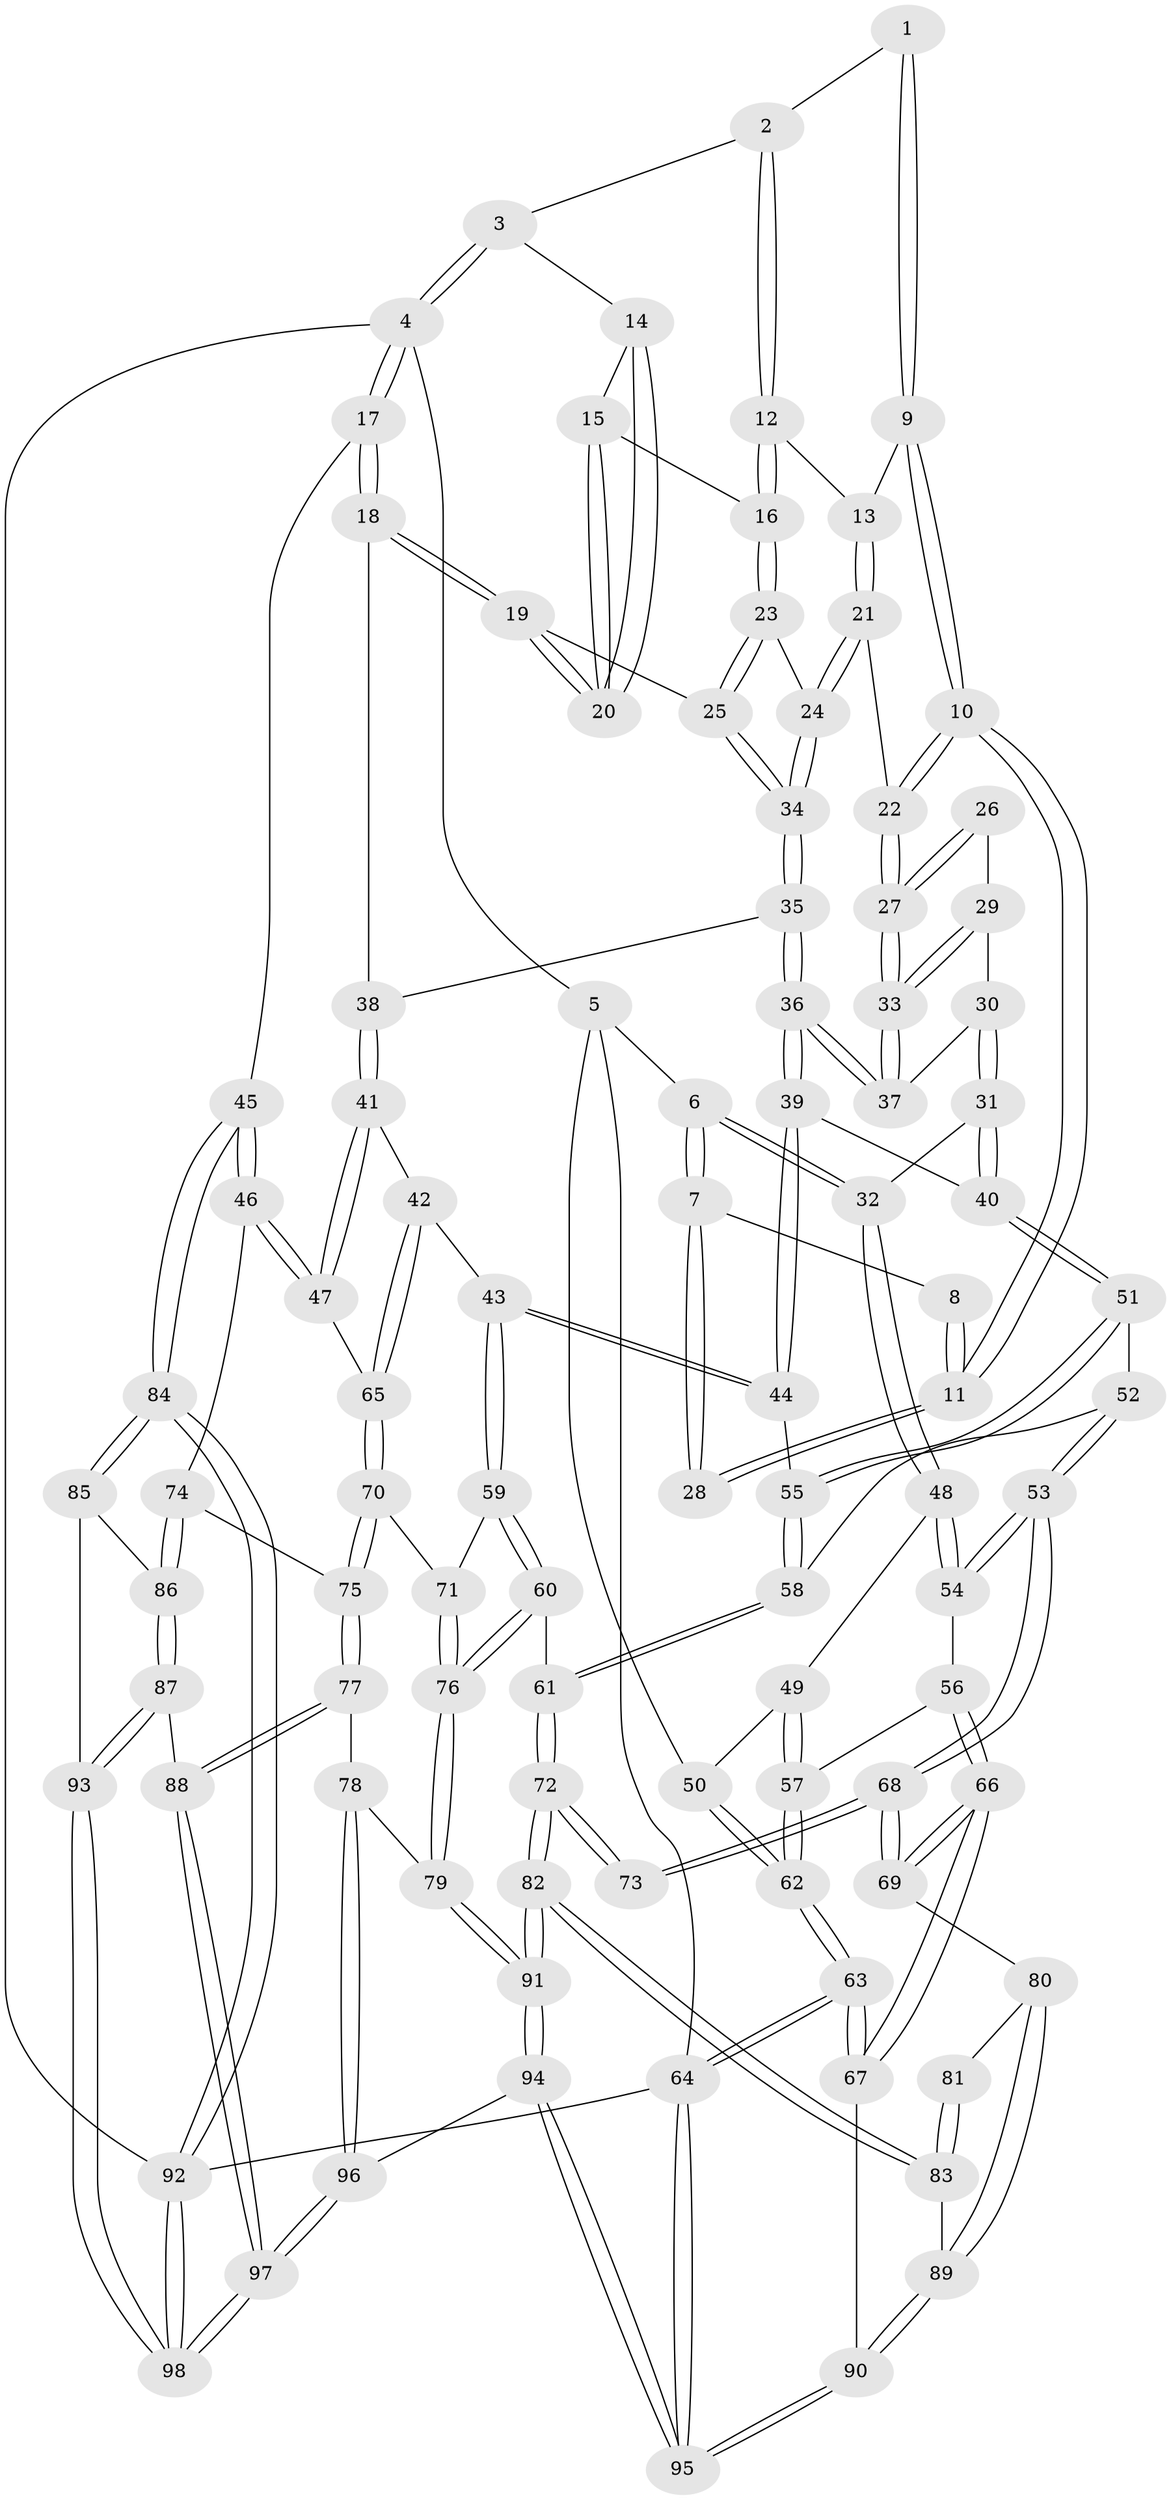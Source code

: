 // Generated by graph-tools (version 1.1) at 2025/03/03/09/25 03:03:18]
// undirected, 98 vertices, 242 edges
graph export_dot {
graph [start="1"]
  node [color=gray90,style=filled];
  1 [pos="+0.7034718390085042+0"];
  2 [pos="+0.8035717174454422+0"];
  3 [pos="+1+0"];
  4 [pos="+1+0"];
  5 [pos="+0+0"];
  6 [pos="+0+0"];
  7 [pos="+0.03084269872918839+0"];
  8 [pos="+0.44819603857252355+0"];
  9 [pos="+0.6035010357426472+0.06477615050208817"];
  10 [pos="+0.5393920829075864+0.13846066431697532"];
  11 [pos="+0.5228325523753082+0.11234117802579865"];
  12 [pos="+0.7433079136226532+0.05465002331124046"];
  13 [pos="+0.7309136916953318+0.07102619705983174"];
  14 [pos="+0.9528881199666616+0"];
  15 [pos="+0.851664697831221+0.10139544137727148"];
  16 [pos="+0.8321193713171254+0.11968990542496082"];
  17 [pos="+1+0.3289160479781409"];
  18 [pos="+1+0.26517214526515903"];
  19 [pos="+0.9608441896431401+0.21864989305685603"];
  20 [pos="+0.9435588858210213+0.15370058641782172"];
  21 [pos="+0.7092477403079622+0.17133140704054078"];
  22 [pos="+0.5399518939659008+0.1603132604603316"];
  23 [pos="+0.824605935870541+0.15816019870390843"];
  24 [pos="+0.7528603484363844+0.21333675006129207"];
  25 [pos="+0.9564351992522537+0.2180482130830497"];
  26 [pos="+0.2680892865110839+0.07084209341333615"];
  27 [pos="+0.5307606476558256+0.1771227536200702"];
  28 [pos="+0.224085081062166+0"];
  29 [pos="+0.29383134460406773+0.16093365942165652"];
  30 [pos="+0.27198153393976215+0.2612937510342459"];
  31 [pos="+0.21400214967397832+0.38209970964845164"];
  32 [pos="+0.20102184749144855+0.3818675447951195"];
  33 [pos="+0.510299935879047+0.23458360597678424"];
  34 [pos="+0.7606330656883062+0.2693800670709255"];
  35 [pos="+0.7439148475503089+0.3741579385083478"];
  36 [pos="+0.5255842841023424+0.37391757769121625"];
  37 [pos="+0.5100889913374717+0.24239338840104677"];
  38 [pos="+0.7587701495550954+0.38723329755356384"];
  39 [pos="+0.5117096905459418+0.39160055780506464"];
  40 [pos="+0.28035854292489465+0.4204420053240496"];
  41 [pos="+0.7949169836796091+0.4590807965524288"];
  42 [pos="+0.5796768490712145+0.5918160264085229"];
  43 [pos="+0.5590538418140101+0.5893208578178614"];
  44 [pos="+0.5263096684217283+0.5079789061011388"];
  45 [pos="+1+0.5804935474842595"];
  46 [pos="+1+0.5920114613026014"];
  47 [pos="+0.8661988520896463+0.5479555162814922"];
  48 [pos="+0.15332449779424356+0.41642706570191823"];
  49 [pos="+0+0.45812296704087213"];
  50 [pos="+0+0.4441381150308541"];
  51 [pos="+0.2895024871320962+0.49374506731184703"];
  52 [pos="+0.2863223667412399+0.5109183792653031"];
  53 [pos="+0.23525454925880238+0.6710100870941993"];
  54 [pos="+0.13391029249351732+0.6139717376811353"];
  55 [pos="+0.3913098752390856+0.5822743527620629"];
  56 [pos="+0.0756465892842003+0.6320372333705745"];
  57 [pos="+0.07370332885950528+0.6315598762704101"];
  58 [pos="+0.3841394047977579+0.6765092924720769"];
  59 [pos="+0.5395619084414293+0.6327577978618897"];
  60 [pos="+0.4618052467612575+0.7413498521461492"];
  61 [pos="+0.3896567396138552+0.7531272320790212"];
  62 [pos="+0+0.7416985493087808"];
  63 [pos="+0+0.8995448167879811"];
  64 [pos="+0+1"];
  65 [pos="+0.7527471262818234+0.6611582725526614"];
  66 [pos="+0.10153872566532161+0.8172207486726938"];
  67 [pos="+0.06982161489235225+0.8428587680128775"];
  68 [pos="+0.2573444213023553+0.7233639978750473"];
  69 [pos="+0.1768081778878878+0.7892861876187836"];
  70 [pos="+0.7449939026219532+0.7169735862955231"];
  71 [pos="+0.6657801662149533+0.7507707422649462"];
  72 [pos="+0.385499523130311+0.7553452540083263"];
  73 [pos="+0.34513219480330803+0.74664671117505"];
  74 [pos="+0.9392466580033219+0.7811803203444243"];
  75 [pos="+0.7860165708311511+0.7947754650503791"];
  76 [pos="+0.5773979812539669+0.8351589511146236"];
  77 [pos="+0.7669380646945603+0.8771974196543103"];
  78 [pos="+0.6057271042619632+0.8870044335358617"];
  79 [pos="+0.5921301025197266+0.8771571223408796"];
  80 [pos="+0.22839988516635779+0.8739454353989001"];
  81 [pos="+0.2605148295490602+0.8718642326949955"];
  82 [pos="+0.37036904119088787+0.9179432785218786"];
  83 [pos="+0.3350619757766981+0.9111892183259568"];
  84 [pos="+1+1"];
  85 [pos="+0.9377227836120088+0.8761371703771937"];
  86 [pos="+0.9324398897952836+0.8691487883902907"];
  87 [pos="+0.855381822803373+0.909614111063686"];
  88 [pos="+0.7881449058778571+0.9137899417286538"];
  89 [pos="+0.2343890804229942+0.9052122092093465"];
  90 [pos="+0.1852192184806222+0.9939027379250512"];
  91 [pos="+0.39439580640782124+1"];
  92 [pos="+1+1"];
  93 [pos="+0.921527549732202+0.9810793873131564"];
  94 [pos="+0.35423837990469303+1"];
  95 [pos="+0.2731898941884568+1"];
  96 [pos="+0.7052000051240412+1"];
  97 [pos="+0.7628782704644571+1"];
  98 [pos="+1+1"];
  1 -- 2;
  1 -- 9;
  1 -- 9;
  2 -- 3;
  2 -- 12;
  2 -- 12;
  3 -- 4;
  3 -- 4;
  3 -- 14;
  4 -- 5;
  4 -- 17;
  4 -- 17;
  4 -- 92;
  5 -- 6;
  5 -- 50;
  5 -- 64;
  6 -- 7;
  6 -- 7;
  6 -- 32;
  6 -- 32;
  7 -- 8;
  7 -- 28;
  7 -- 28;
  8 -- 11;
  8 -- 11;
  9 -- 10;
  9 -- 10;
  9 -- 13;
  10 -- 11;
  10 -- 11;
  10 -- 22;
  10 -- 22;
  11 -- 28;
  11 -- 28;
  12 -- 13;
  12 -- 16;
  12 -- 16;
  13 -- 21;
  13 -- 21;
  14 -- 15;
  14 -- 20;
  14 -- 20;
  15 -- 16;
  15 -- 20;
  15 -- 20;
  16 -- 23;
  16 -- 23;
  17 -- 18;
  17 -- 18;
  17 -- 45;
  18 -- 19;
  18 -- 19;
  18 -- 38;
  19 -- 20;
  19 -- 20;
  19 -- 25;
  21 -- 22;
  21 -- 24;
  21 -- 24;
  22 -- 27;
  22 -- 27;
  23 -- 24;
  23 -- 25;
  23 -- 25;
  24 -- 34;
  24 -- 34;
  25 -- 34;
  25 -- 34;
  26 -- 27;
  26 -- 27;
  26 -- 29;
  27 -- 33;
  27 -- 33;
  29 -- 30;
  29 -- 33;
  29 -- 33;
  30 -- 31;
  30 -- 31;
  30 -- 37;
  31 -- 32;
  31 -- 40;
  31 -- 40;
  32 -- 48;
  32 -- 48;
  33 -- 37;
  33 -- 37;
  34 -- 35;
  34 -- 35;
  35 -- 36;
  35 -- 36;
  35 -- 38;
  36 -- 37;
  36 -- 37;
  36 -- 39;
  36 -- 39;
  38 -- 41;
  38 -- 41;
  39 -- 40;
  39 -- 44;
  39 -- 44;
  40 -- 51;
  40 -- 51;
  41 -- 42;
  41 -- 47;
  41 -- 47;
  42 -- 43;
  42 -- 65;
  42 -- 65;
  43 -- 44;
  43 -- 44;
  43 -- 59;
  43 -- 59;
  44 -- 55;
  45 -- 46;
  45 -- 46;
  45 -- 84;
  45 -- 84;
  46 -- 47;
  46 -- 47;
  46 -- 74;
  47 -- 65;
  48 -- 49;
  48 -- 54;
  48 -- 54;
  49 -- 50;
  49 -- 57;
  49 -- 57;
  50 -- 62;
  50 -- 62;
  51 -- 52;
  51 -- 55;
  51 -- 55;
  52 -- 53;
  52 -- 53;
  52 -- 58;
  53 -- 54;
  53 -- 54;
  53 -- 68;
  53 -- 68;
  54 -- 56;
  55 -- 58;
  55 -- 58;
  56 -- 57;
  56 -- 66;
  56 -- 66;
  57 -- 62;
  57 -- 62;
  58 -- 61;
  58 -- 61;
  59 -- 60;
  59 -- 60;
  59 -- 71;
  60 -- 61;
  60 -- 76;
  60 -- 76;
  61 -- 72;
  61 -- 72;
  62 -- 63;
  62 -- 63;
  63 -- 64;
  63 -- 64;
  63 -- 67;
  63 -- 67;
  64 -- 95;
  64 -- 95;
  64 -- 92;
  65 -- 70;
  65 -- 70;
  66 -- 67;
  66 -- 67;
  66 -- 69;
  66 -- 69;
  67 -- 90;
  68 -- 69;
  68 -- 69;
  68 -- 73;
  68 -- 73;
  69 -- 80;
  70 -- 71;
  70 -- 75;
  70 -- 75;
  71 -- 76;
  71 -- 76;
  72 -- 73;
  72 -- 73;
  72 -- 82;
  72 -- 82;
  74 -- 75;
  74 -- 86;
  74 -- 86;
  75 -- 77;
  75 -- 77;
  76 -- 79;
  76 -- 79;
  77 -- 78;
  77 -- 88;
  77 -- 88;
  78 -- 79;
  78 -- 96;
  78 -- 96;
  79 -- 91;
  79 -- 91;
  80 -- 81;
  80 -- 89;
  80 -- 89;
  81 -- 83;
  81 -- 83;
  82 -- 83;
  82 -- 83;
  82 -- 91;
  82 -- 91;
  83 -- 89;
  84 -- 85;
  84 -- 85;
  84 -- 92;
  84 -- 92;
  85 -- 86;
  85 -- 93;
  86 -- 87;
  86 -- 87;
  87 -- 88;
  87 -- 93;
  87 -- 93;
  88 -- 97;
  88 -- 97;
  89 -- 90;
  89 -- 90;
  90 -- 95;
  90 -- 95;
  91 -- 94;
  91 -- 94;
  92 -- 98;
  92 -- 98;
  93 -- 98;
  93 -- 98;
  94 -- 95;
  94 -- 95;
  94 -- 96;
  96 -- 97;
  96 -- 97;
  97 -- 98;
  97 -- 98;
}
